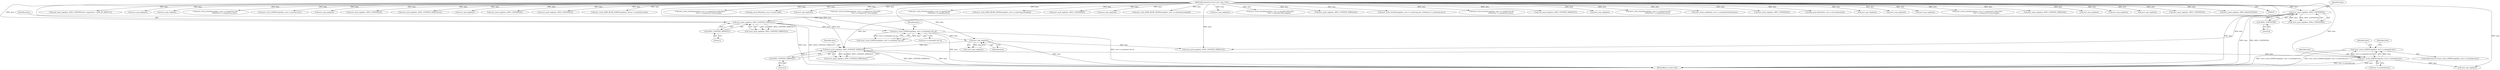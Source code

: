 digraph "0_samba_530d50a1abdcdf4d1775652d4c456c1274d83d8d_1@API" {
"1000732" [label="(Call,!asn1_write_LDAPString(data, tree->u.extended.attr))"];
"1000733" [label="(Call,asn1_write_LDAPString(data, tree->u.extended.attr))"];
"1000725" [label="(Call,asn1_push_tag(data, ASN1_CONTEXT_SIMPLE(2)))"];
"1000710" [label="(Call,asn1_pop_tag(data))"];
"1000697" [label="(Call,asn1_write_LDAPString(data, tree->u.extended.rule_id))"];
"1000689" [label="(Call,asn1_push_tag(data, ASN1_CONTEXT_SIMPLE(1)))"];
"1000672" [label="(Call,asn1_push_tag(data, ASN1_CONTEXT(9)))"];
"1000108" [label="(MethodParameterIn,struct asn1_data *data)"];
"1000674" [label="(Call,ASN1_CONTEXT(9))"];
"1000691" [label="(Call,ASN1_CONTEXT_SIMPLE(1))"];
"1000727" [label="(Call,ASN1_CONTEXT_SIMPLE(2))"];
"1000674" [label="(Call,ASN1_CONTEXT(9))"];
"1000121" [label="(Call,asn1_push_tag(data, ASN1_CONTEXT(tree->operation==LDB_OP_AND?0:1)))"];
"1000509" [label="(Call,asn1_pop_tag(data))"];
"1000734" [label="(Identifier,data)"];
"1000198" [label="(Call,asn1_pop_tag(data))"];
"1000691" [label="(Call,ASN1_CONTEXT_SIMPLE(1))"];
"1000711" [label="(Identifier,data)"];
"1000464" [label="(Call,asn1_write_OctetString(data, tree->u.comparison.attr,\n                                     strlen(tree->u.comparison.attr)))"];
"1000586" [label="(Call,asn1_write_LDAPString(data, tree->u.present.attr))"];
"1000710" [label="(Call,asn1_pop_tag(data))"];
"1000570" [label="(Call,asn1_pop_tag(data))"];
"1000267" [label="(Call,asn1_push_tag(data, ASN1_CONTEXT(4)))"];
"1000411" [label="(Call,asn1_push_tag(data, ASN1_CONTEXT_SIMPLE(ctx)))"];
"1000448" [label="(Call,asn1_pop_tag(data))"];
"1000517" [label="(Call,asn1_push_tag(data, ASN1_CONTEXT(6)))"];
"1000206" [label="(Call,asn1_push_tag(data, ASN1_CONTEXT(3)))"];
"1000727" [label="(Call,ASN1_CONTEXT_SIMPLE(2))"];
"1000752" [label="(Call,asn1_push_tag(data, ASN1_CONTEXT_SIMPLE(3)))"];
"1000696" [label="(Call,!asn1_write_LDAPString(data, tree->u.extended.rule_id))"];
"1000671" [label="(Call,!asn1_push_tag(data, ASN1_CONTEXT(9)))"];
"1000760" [label="(Call,asn1_write_DATA_BLOB_LDAPString(data, &tree->u.extended.value))"];
"1000485" [label="(Call,asn1_write_OctetString(data, tree->u.comparison.value.data,\n                                     tree->u.comparison.value.length))"];
"1000733" [label="(Call,asn1_write_LDAPString(data, tree->u.extended.attr))"];
"1000698" [label="(Identifier,data)"];
"1000184" [label="(Call,ldap_push_filter(data, tree->u.isnot.child))"];
"1000688" [label="(Call,!asn1_push_tag(data, ASN1_CONTEXT_SIMPLE(1)))"];
"1000359" [label="(Call,asn1_pop_tag(data))"];
"1000546" [label="(Call,asn1_write_OctetString(data, tree->u.comparison.value.data,\n                                     tree->u.comparison.value.length))"];
"1000672" [label="(Call,asn1_push_tag(data, ASN1_CONTEXT(9)))"];
"1000735" [label="(Call,tree->u.extended.attr)"];
"1000743" [label="(Identifier,false)"];
"1000820" [label="(MethodReturn,static bool)"];
"1000108" [label="(MethodParameterIn,struct asn1_data *data)"];
"1000747" [label="(Identifier,data)"];
"1000214" [label="(Call,asn1_write_OctetString(data, tree->u.equality.attr,\n                                     strlen(tree->u.equality.attr)))"];
"1000726" [label="(Identifier,data)"];
"1000419" [label="(Call,asn1_write_DATA_BLOB_LDAPString(data, tree->u.substring.chunks[i]))"];
"1000611" [label="(Call,asn1_push_tag(data, ASN1_CONTEXT(8)))"];
"1000664" [label="(Call,asn1_pop_tag(data))"];
"1000724" [label="(Call,!asn1_push_tag(data, ASN1_CONTEXT_SIMPLE(2)))"];
"1000732" [label="(Call,!asn1_write_LDAPString(data, tree->u.extended.attr))"];
"1000344" [label="(Call,asn1_write_DATA_BLOB_LDAPString(data, tree->u.substring.chunks[i]))"];
"1000690" [label="(Identifier,data)"];
"1000699" [label="(Call,tree->u.extended.rule_id)"];
"1000168" [label="(Call,asn1_pop_tag(data))"];
"1000235" [label="(Call,asn1_write_OctetString(data, tree->u.equality.value.data,\n                                     tree->u.equality.value.length))"];
"1000725" [label="(Call,asn1_push_tag(data, ASN1_CONTEXT_SIMPLE(2)))"];
"1000780" [label="(Call,asn1_push_tag(data, ASN1_CONTEXT_SIMPLE(4)))"];
"1000275" [label="(Call,asn1_write_OctetString(data, tree->u.substring.attr, strlen(tree->u.substring.attr)))"];
"1000692" [label="(Literal,1)"];
"1000619" [label="(Call,asn1_write_OctetString(data, tree->u.comparison.attr,\n                                     strlen(tree->u.comparison.attr)))"];
"1000578" [label="(Call,asn1_push_tag(data, ASN1_CONTEXT_SIMPLE(7)))"];
"1000434" [label="(Call,asn1_pop_tag(data))"];
"1000525" [label="(Call,asn1_write_OctetString(data, tree->u.comparison.attr,\n                                     strlen(tree->u.comparison.attr)))"];
"1000788" [label="(Call,asn1_write_uint8(data, tree->u.extended.dnAttributes))"];
"1000746" [label="(Call,asn1_pop_tag(data))"];
"1000689" [label="(Call,asn1_push_tag(data, ASN1_CONTEXT_SIMPLE(1)))"];
"1000176" [label="(Call,asn1_push_tag(data, ASN1_CONTEXT(2)))"];
"1000152" [label="(Call,ldap_push_filter(data, tree->u.list.elements[i]))"];
"1000801" [label="(Call,asn1_pop_tag(data))"];
"1000807" [label="(Call,asn1_pop_tag(data))"];
"1000599" [label="(Call,asn1_pop_tag(data))"];
"1000673" [label="(Identifier,data)"];
"1000640" [label="(Call,asn1_write_OctetString(data, tree->u.comparison.value.data,\n                                     tree->u.comparison.value.length))"];
"1000336" [label="(Call,asn1_push_tag(data, ASN1_CONTEXT_SIMPLE(0)))"];
"1000731" [label="(ControlStructure,if (!asn1_write_LDAPString(data, tree->u.extended.attr)))"];
"1000709" [label="(Call,!asn1_pop_tag(data))"];
"1000259" [label="(Call,asn1_pop_tag(data))"];
"1000442" [label="(Call,asn1_pop_tag(data))"];
"1000774" [label="(Call,asn1_pop_tag(data))"];
"1000675" [label="(Literal,9)"];
"1000728" [label="(Literal,2)"];
"1000697" [label="(Call,asn1_write_LDAPString(data, tree->u.extended.rule_id))"];
"1000456" [label="(Call,asn1_push_tag(data, ASN1_CONTEXT(5)))"];
"1000296" [label="(Call,asn1_push_tag(data, ASN1_SEQUENCE(0)))"];
"1000732" -> "1000731"  [label="AST: "];
"1000732" -> "1000733"  [label="CFG: "];
"1000733" -> "1000732"  [label="AST: "];
"1000743" -> "1000732"  [label="CFG: "];
"1000747" -> "1000732"  [label="CFG: "];
"1000732" -> "1000820"  [label="DDG: !asn1_write_LDAPString(data, tree->u.extended.attr)"];
"1000732" -> "1000820"  [label="DDG: asn1_write_LDAPString(data, tree->u.extended.attr)"];
"1000733" -> "1000732"  [label="DDG: data"];
"1000733" -> "1000732"  [label="DDG: tree->u.extended.attr"];
"1000733" -> "1000735"  [label="CFG: "];
"1000734" -> "1000733"  [label="AST: "];
"1000735" -> "1000733"  [label="AST: "];
"1000733" -> "1000820"  [label="DDG: tree->u.extended.attr"];
"1000733" -> "1000820"  [label="DDG: data"];
"1000725" -> "1000733"  [label="DDG: data"];
"1000108" -> "1000733"  [label="DDG: data"];
"1000733" -> "1000746"  [label="DDG: data"];
"1000725" -> "1000724"  [label="AST: "];
"1000725" -> "1000727"  [label="CFG: "];
"1000726" -> "1000725"  [label="AST: "];
"1000727" -> "1000725"  [label="AST: "];
"1000724" -> "1000725"  [label="CFG: "];
"1000725" -> "1000820"  [label="DDG: ASN1_CONTEXT_SIMPLE(2)"];
"1000725" -> "1000820"  [label="DDG: data"];
"1000725" -> "1000724"  [label="DDG: data"];
"1000725" -> "1000724"  [label="DDG: ASN1_CONTEXT_SIMPLE(2)"];
"1000710" -> "1000725"  [label="DDG: data"];
"1000672" -> "1000725"  [label="DDG: data"];
"1000108" -> "1000725"  [label="DDG: data"];
"1000727" -> "1000725"  [label="DDG: 2"];
"1000710" -> "1000709"  [label="AST: "];
"1000710" -> "1000711"  [label="CFG: "];
"1000711" -> "1000710"  [label="AST: "];
"1000709" -> "1000710"  [label="CFG: "];
"1000710" -> "1000820"  [label="DDG: data"];
"1000710" -> "1000709"  [label="DDG: data"];
"1000697" -> "1000710"  [label="DDG: data"];
"1000108" -> "1000710"  [label="DDG: data"];
"1000710" -> "1000752"  [label="DDG: data"];
"1000697" -> "1000696"  [label="AST: "];
"1000697" -> "1000699"  [label="CFG: "];
"1000698" -> "1000697"  [label="AST: "];
"1000699" -> "1000697"  [label="AST: "];
"1000696" -> "1000697"  [label="CFG: "];
"1000697" -> "1000820"  [label="DDG: tree->u.extended.rule_id"];
"1000697" -> "1000820"  [label="DDG: data"];
"1000697" -> "1000696"  [label="DDG: data"];
"1000697" -> "1000696"  [label="DDG: tree->u.extended.rule_id"];
"1000689" -> "1000697"  [label="DDG: data"];
"1000108" -> "1000697"  [label="DDG: data"];
"1000689" -> "1000688"  [label="AST: "];
"1000689" -> "1000691"  [label="CFG: "];
"1000690" -> "1000689"  [label="AST: "];
"1000691" -> "1000689"  [label="AST: "];
"1000688" -> "1000689"  [label="CFG: "];
"1000689" -> "1000820"  [label="DDG: data"];
"1000689" -> "1000820"  [label="DDG: ASN1_CONTEXT_SIMPLE(1)"];
"1000689" -> "1000688"  [label="DDG: data"];
"1000689" -> "1000688"  [label="DDG: ASN1_CONTEXT_SIMPLE(1)"];
"1000672" -> "1000689"  [label="DDG: data"];
"1000108" -> "1000689"  [label="DDG: data"];
"1000691" -> "1000689"  [label="DDG: 1"];
"1000672" -> "1000671"  [label="AST: "];
"1000672" -> "1000674"  [label="CFG: "];
"1000673" -> "1000672"  [label="AST: "];
"1000674" -> "1000672"  [label="AST: "];
"1000671" -> "1000672"  [label="CFG: "];
"1000672" -> "1000820"  [label="DDG: ASN1_CONTEXT(9)"];
"1000672" -> "1000820"  [label="DDG: data"];
"1000672" -> "1000671"  [label="DDG: data"];
"1000672" -> "1000671"  [label="DDG: ASN1_CONTEXT(9)"];
"1000108" -> "1000672"  [label="DDG: data"];
"1000674" -> "1000672"  [label="DDG: 9"];
"1000672" -> "1000752"  [label="DDG: data"];
"1000108" -> "1000107"  [label="AST: "];
"1000108" -> "1000820"  [label="DDG: data"];
"1000108" -> "1000121"  [label="DDG: data"];
"1000108" -> "1000152"  [label="DDG: data"];
"1000108" -> "1000168"  [label="DDG: data"];
"1000108" -> "1000176"  [label="DDG: data"];
"1000108" -> "1000184"  [label="DDG: data"];
"1000108" -> "1000198"  [label="DDG: data"];
"1000108" -> "1000206"  [label="DDG: data"];
"1000108" -> "1000214"  [label="DDG: data"];
"1000108" -> "1000235"  [label="DDG: data"];
"1000108" -> "1000259"  [label="DDG: data"];
"1000108" -> "1000267"  [label="DDG: data"];
"1000108" -> "1000275"  [label="DDG: data"];
"1000108" -> "1000296"  [label="DDG: data"];
"1000108" -> "1000336"  [label="DDG: data"];
"1000108" -> "1000344"  [label="DDG: data"];
"1000108" -> "1000359"  [label="DDG: data"];
"1000108" -> "1000411"  [label="DDG: data"];
"1000108" -> "1000419"  [label="DDG: data"];
"1000108" -> "1000434"  [label="DDG: data"];
"1000108" -> "1000442"  [label="DDG: data"];
"1000108" -> "1000448"  [label="DDG: data"];
"1000108" -> "1000456"  [label="DDG: data"];
"1000108" -> "1000464"  [label="DDG: data"];
"1000108" -> "1000485"  [label="DDG: data"];
"1000108" -> "1000509"  [label="DDG: data"];
"1000108" -> "1000517"  [label="DDG: data"];
"1000108" -> "1000525"  [label="DDG: data"];
"1000108" -> "1000546"  [label="DDG: data"];
"1000108" -> "1000570"  [label="DDG: data"];
"1000108" -> "1000578"  [label="DDG: data"];
"1000108" -> "1000586"  [label="DDG: data"];
"1000108" -> "1000599"  [label="DDG: data"];
"1000108" -> "1000611"  [label="DDG: data"];
"1000108" -> "1000619"  [label="DDG: data"];
"1000108" -> "1000640"  [label="DDG: data"];
"1000108" -> "1000664"  [label="DDG: data"];
"1000108" -> "1000746"  [label="DDG: data"];
"1000108" -> "1000752"  [label="DDG: data"];
"1000108" -> "1000760"  [label="DDG: data"];
"1000108" -> "1000774"  [label="DDG: data"];
"1000108" -> "1000780"  [label="DDG: data"];
"1000108" -> "1000788"  [label="DDG: data"];
"1000108" -> "1000801"  [label="DDG: data"];
"1000108" -> "1000807"  [label="DDG: data"];
"1000674" -> "1000675"  [label="CFG: "];
"1000675" -> "1000674"  [label="AST: "];
"1000691" -> "1000692"  [label="CFG: "];
"1000692" -> "1000691"  [label="AST: "];
"1000727" -> "1000728"  [label="CFG: "];
"1000728" -> "1000727"  [label="AST: "];
}
